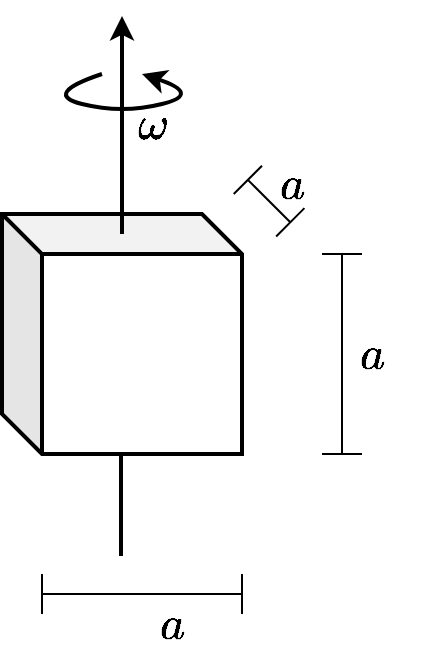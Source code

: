 <mxfile version="15.7.3" type="device"><diagram id="Q7xjLautZ7xhiJ3X_oaf" name="Seite-1"><mxGraphModel dx="786" dy="543" grid="1" gridSize="10" guides="1" tooltips="1" connect="1" arrows="1" fold="1" page="1" pageScale="1" pageWidth="827" pageHeight="1169" math="1" shadow="0"><root><mxCell id="0"/><mxCell id="1" parent="0"/><mxCell id="L29_nMh--bNw3mvDWvqI-5" value="" style="endArrow=classic;html=1;fontSize=20;strokeWidth=2;curved=1;" parent="1" edge="1"><mxGeometry width="50" height="50" relative="1" as="geometry"><mxPoint x="430" y="110" as="sourcePoint"/><mxPoint x="450" y="110" as="targetPoint"/><Array as="points"><mxPoint x="400" y="120"/><mxPoint x="440" y="130"/><mxPoint x="480" y="120"/></Array></mxGeometry></mxCell><mxCell id="L29_nMh--bNw3mvDWvqI-6" value="$$\omega$$" style="text;html=1;resizable=0;autosize=1;align=center;verticalAlign=middle;points=[];fillColor=none;strokeColor=none;rounded=0;fontSize=20;" parent="1" vertex="1"><mxGeometry x="390" y="120" width="130" height="30" as="geometry"/></mxCell><mxCell id="L29_nMh--bNw3mvDWvqI-13" value="" style="endArrow=none;html=1;rounded=0;strokeWidth=2;" parent="1" edge="1"><mxGeometry width="50" height="50" relative="1" as="geometry"><mxPoint x="439.5" y="351" as="sourcePoint"/><mxPoint x="439.5" y="300" as="targetPoint"/></mxGeometry></mxCell><mxCell id="L29_nMh--bNw3mvDWvqI-10" value="$$a$$" style="text;html=1;resizable=0;autosize=1;align=center;verticalAlign=middle;points=[];fillColor=none;strokeColor=none;rounded=0;fontSize=20;" parent="1" vertex="1"><mxGeometry x="530" y="235" width="70" height="30" as="geometry"/></mxCell><mxCell id="L29_nMh--bNw3mvDWvqI-16" value="" style="shape=cube;whiteSpace=wrap;html=1;boundedLbl=1;backgroundOutline=1;darkOpacity=0.05;darkOpacity2=0.1;fontSize=20;strokeWidth=2;" parent="1" vertex="1"><mxGeometry x="380" y="180" width="120" height="120" as="geometry"/></mxCell><mxCell id="L29_nMh--bNw3mvDWvqI-2" value="" style="endArrow=classic;html=1;rounded=0;strokeWidth=2;startArrow=none;" parent="1" edge="1"><mxGeometry width="50" height="50" relative="1" as="geometry"><mxPoint x="440" y="190" as="sourcePoint"/><mxPoint x="440" y="81" as="targetPoint"/></mxGeometry></mxCell><mxCell id="L29_nMh--bNw3mvDWvqI-18" value="" style="shape=crossbar;whiteSpace=wrap;html=1;rounded=1;direction=south;fontSize=20;" parent="1" vertex="1"><mxGeometry x="540" y="200" width="20" height="100" as="geometry"/></mxCell><mxCell id="L29_nMh--bNw3mvDWvqI-19" value="" style="shape=crossbar;whiteSpace=wrap;html=1;rounded=1;fontSize=20;" parent="1" vertex="1"><mxGeometry x="400" y="360" width="100" height="20" as="geometry"/></mxCell><mxCell id="L29_nMh--bNw3mvDWvqI-20" value="$$a$$" style="text;html=1;resizable=0;autosize=1;align=center;verticalAlign=middle;points=[];fillColor=none;strokeColor=none;rounded=0;fontSize=20;" parent="1" vertex="1"><mxGeometry x="430" y="370" width="70" height="30" as="geometry"/></mxCell><mxCell id="L29_nMh--bNw3mvDWvqI-22" value="" style="shape=crossbar;whiteSpace=wrap;html=1;rounded=1;fontSize=20;rotation=45;" parent="1" vertex="1"><mxGeometry x="498.54" y="163.54" width="30" height="20" as="geometry"/></mxCell><mxCell id="L29_nMh--bNw3mvDWvqI-23" value="$$a$$" style="text;html=1;resizable=0;autosize=1;align=center;verticalAlign=middle;points=[];fillColor=none;strokeColor=none;rounded=0;fontSize=20;" parent="1" vertex="1"><mxGeometry x="490" y="150" width="70" height="30" as="geometry"/></mxCell></root></mxGraphModel></diagram></mxfile>